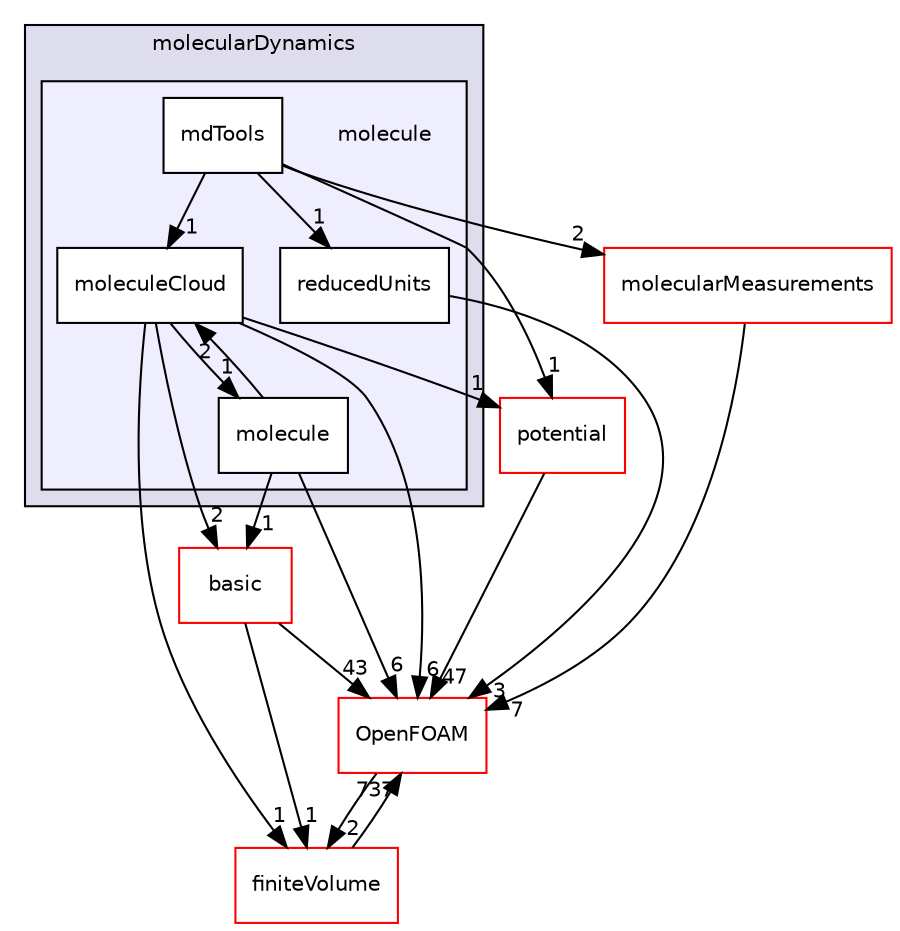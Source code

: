 digraph "src/lagrangian/molecularDynamics/molecule" {
  bgcolor=transparent;
  compound=true
  node [ fontsize="10", fontname="Helvetica"];
  edge [ labelfontsize="10", labelfontname="Helvetica"];
  subgraph clusterdir_35d1b8bea394c75820a29726f930e1b8 {
    graph [ bgcolor="#ddddee", pencolor="black", label="molecularDynamics" fontname="Helvetica", fontsize="10", URL="dir_35d1b8bea394c75820a29726f930e1b8.html"]
  subgraph clusterdir_9c91f16e68bfa950e60056a05e24ffb3 {
    graph [ bgcolor="#eeeeff", pencolor="black", label="" URL="dir_9c91f16e68bfa950e60056a05e24ffb3.html"];
    dir_9c91f16e68bfa950e60056a05e24ffb3 [shape=plaintext label="molecule"];
    dir_08aadd932195c829b1a973f81b59a9dc [shape=box label="mdTools" color="black" fillcolor="white" style="filled" URL="dir_08aadd932195c829b1a973f81b59a9dc.html"];
    dir_f4ed4e1dc19e7fe78d06c92678069ea2 [shape=box label="molecule" color="black" fillcolor="white" style="filled" URL="dir_f4ed4e1dc19e7fe78d06c92678069ea2.html"];
    dir_9c590f1399dcaacc60516dead6eb8c86 [shape=box label="moleculeCloud" color="black" fillcolor="white" style="filled" URL="dir_9c590f1399dcaacc60516dead6eb8c86.html"];
    dir_775a932ad4f9719d28a59a3c8c885aea [shape=box label="reducedUnits" color="black" fillcolor="white" style="filled" URL="dir_775a932ad4f9719d28a59a3c8c885aea.html"];
  }
  }
  dir_9bd15774b555cf7259a6fa18f99fe99b [shape=box label="finiteVolume" color="red" URL="dir_9bd15774b555cf7259a6fa18f99fe99b.html"];
  dir_589d2223da338fceb897292fae8915cc [shape=box label="potential" color="red" URL="dir_589d2223da338fceb897292fae8915cc.html"];
  dir_d688c861569b69efcb20a975bc1993fa [shape=box label="molecularMeasurements" color="red" URL="dir_d688c861569b69efcb20a975bc1993fa.html"];
  dir_c5473ff19b20e6ec4dfe5c310b3778a8 [shape=box label="OpenFOAM" color="red" URL="dir_c5473ff19b20e6ec4dfe5c310b3778a8.html"];
  dir_584e0ab0901b4327f36f4285cac7f2f8 [shape=box label="basic" color="red" URL="dir_584e0ab0901b4327f36f4285cac7f2f8.html"];
  dir_f4ed4e1dc19e7fe78d06c92678069ea2->dir_9c590f1399dcaacc60516dead6eb8c86 [headlabel="2", labeldistance=1.5 headhref="dir_001638_001639.html"];
  dir_f4ed4e1dc19e7fe78d06c92678069ea2->dir_c5473ff19b20e6ec4dfe5c310b3778a8 [headlabel="6", labeldistance=1.5 headhref="dir_001638_001891.html"];
  dir_f4ed4e1dc19e7fe78d06c92678069ea2->dir_584e0ab0901b4327f36f4285cac7f2f8 [headlabel="1", labeldistance=1.5 headhref="dir_001638_001359.html"];
  dir_9bd15774b555cf7259a6fa18f99fe99b->dir_c5473ff19b20e6ec4dfe5c310b3778a8 [headlabel="737", labeldistance=1.5 headhref="dir_000894_001891.html"];
  dir_9c590f1399dcaacc60516dead6eb8c86->dir_f4ed4e1dc19e7fe78d06c92678069ea2 [headlabel="1", labeldistance=1.5 headhref="dir_001639_001638.html"];
  dir_9c590f1399dcaacc60516dead6eb8c86->dir_9bd15774b555cf7259a6fa18f99fe99b [headlabel="1", labeldistance=1.5 headhref="dir_001639_000894.html"];
  dir_9c590f1399dcaacc60516dead6eb8c86->dir_589d2223da338fceb897292fae8915cc [headlabel="1", labeldistance=1.5 headhref="dir_001639_001641.html"];
  dir_9c590f1399dcaacc60516dead6eb8c86->dir_c5473ff19b20e6ec4dfe5c310b3778a8 [headlabel="6", labeldistance=1.5 headhref="dir_001639_001891.html"];
  dir_9c590f1399dcaacc60516dead6eb8c86->dir_584e0ab0901b4327f36f4285cac7f2f8 [headlabel="2", labeldistance=1.5 headhref="dir_001639_001359.html"];
  dir_589d2223da338fceb897292fae8915cc->dir_c5473ff19b20e6ec4dfe5c310b3778a8 [headlabel="47", labeldistance=1.5 headhref="dir_001641_001891.html"];
  dir_08aadd932195c829b1a973f81b59a9dc->dir_9c590f1399dcaacc60516dead6eb8c86 [headlabel="1", labeldistance=1.5 headhref="dir_001637_001639.html"];
  dir_08aadd932195c829b1a973f81b59a9dc->dir_589d2223da338fceb897292fae8915cc [headlabel="1", labeldistance=1.5 headhref="dir_001637_001641.html"];
  dir_08aadd932195c829b1a973f81b59a9dc->dir_d688c861569b69efcb20a975bc1993fa [headlabel="2", labeldistance=1.5 headhref="dir_001637_001632.html"];
  dir_08aadd932195c829b1a973f81b59a9dc->dir_775a932ad4f9719d28a59a3c8c885aea [headlabel="1", labeldistance=1.5 headhref="dir_001637_001640.html"];
  dir_d688c861569b69efcb20a975bc1993fa->dir_c5473ff19b20e6ec4dfe5c310b3778a8 [headlabel="7", labeldistance=1.5 headhref="dir_001632_001891.html"];
  dir_775a932ad4f9719d28a59a3c8c885aea->dir_c5473ff19b20e6ec4dfe5c310b3778a8 [headlabel="3", labeldistance=1.5 headhref="dir_001640_001891.html"];
  dir_c5473ff19b20e6ec4dfe5c310b3778a8->dir_9bd15774b555cf7259a6fa18f99fe99b [headlabel="2", labeldistance=1.5 headhref="dir_001891_000894.html"];
  dir_584e0ab0901b4327f36f4285cac7f2f8->dir_9bd15774b555cf7259a6fa18f99fe99b [headlabel="1", labeldistance=1.5 headhref="dir_001359_000894.html"];
  dir_584e0ab0901b4327f36f4285cac7f2f8->dir_c5473ff19b20e6ec4dfe5c310b3778a8 [headlabel="43", labeldistance=1.5 headhref="dir_001359_001891.html"];
}
